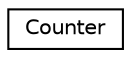 digraph "Graphical Class Hierarchy"
{
 // INTERACTIVE_SVG=YES
 // LATEX_PDF_SIZE
  edge [fontname="Helvetica",fontsize="10",labelfontname="Helvetica",labelfontsize="10"];
  node [fontname="Helvetica",fontsize="10",shape=record];
  rankdir="LR";
  Node0 [label="Counter",height=0.2,width=0.4,color="black", fillcolor="white", style="filled",URL="$d5/dbb/class_counter.html",tooltip=" "];
}

